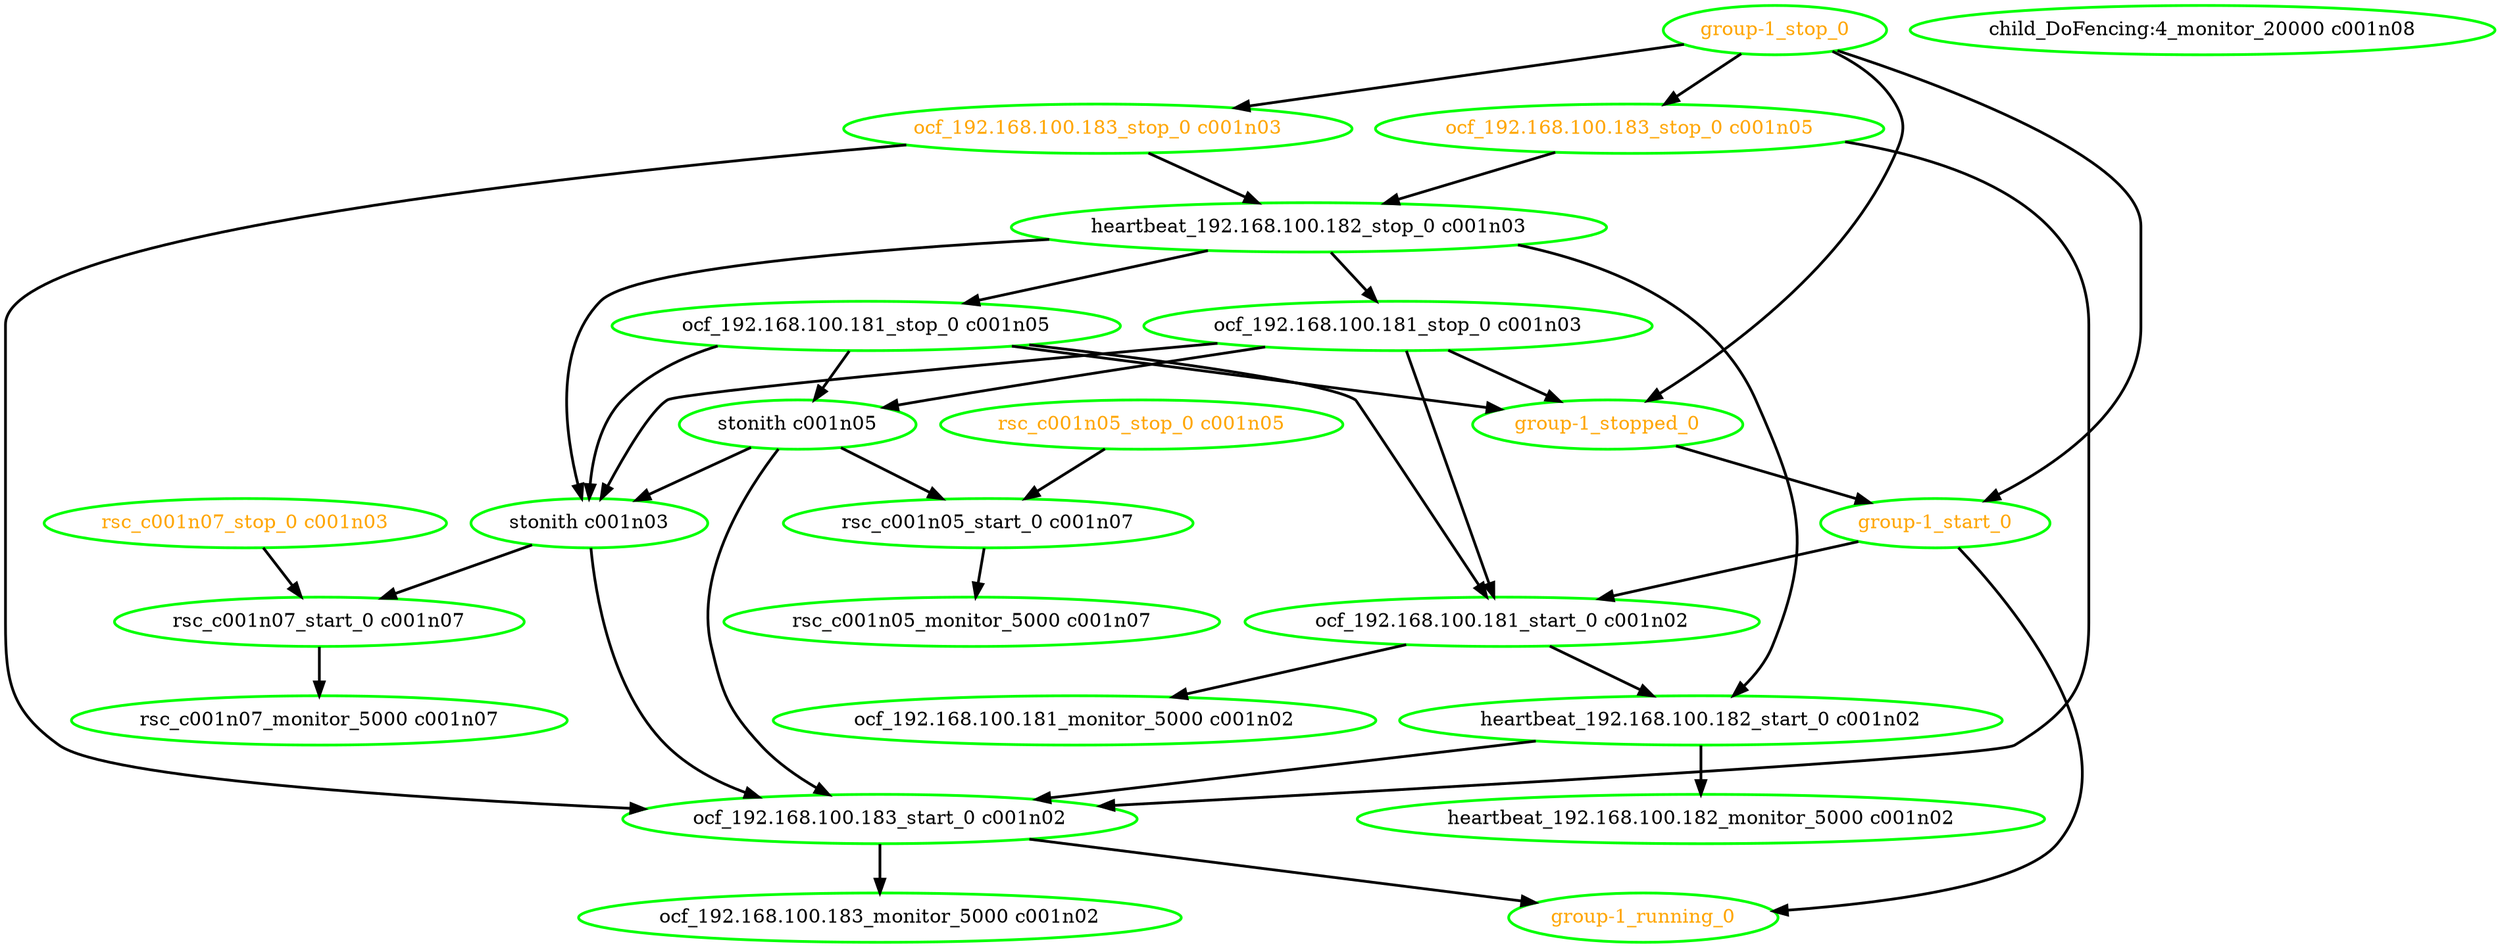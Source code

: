 digraph "g" {
	size = "30,30"
"ocf_192.168.100.183_stop_0 c001n03" [ style=bold color="green" fontcolor="orange" ]
"rsc_c001n07_stop_0 c001n03" [ style=bold color="green" fontcolor="orange" ]
"ocf_192.168.100.183_stop_0 c001n05" [ style=bold color="green" fontcolor="orange" ]
"rsc_c001n05_stop_0 c001n05" [ style=bold color="green" fontcolor="orange" ]
"ocf_192.168.100.183_start_0 c001n02" [ style=bold color="green" fontcolor="black" ]
"ocf_192.168.100.183_monitor_5000 c001n02" [ style=bold color="green" fontcolor="black" ]
"heartbeat_192.168.100.182_stop_0 c001n03" [ style=bold color="green" fontcolor="black" ]
"heartbeat_192.168.100.182_start_0 c001n02" [ style=bold color="green" fontcolor="black" ]
"heartbeat_192.168.100.182_monitor_5000 c001n02" [ style=bold color="green" fontcolor="black" ]
"ocf_192.168.100.181_stop_0 c001n03" [ style=bold color="green" fontcolor="black" ]
"ocf_192.168.100.181_stop_0 c001n05" [ style=bold color="green" fontcolor="black" ]
"ocf_192.168.100.181_start_0 c001n02" [ style=bold color="green" fontcolor="black" ]
"ocf_192.168.100.181_monitor_5000 c001n02" [ style=bold color="green" fontcolor="black" ]
"group-1_start_0" [ style=bold color="green" fontcolor="orange" ]
"group-1_running_0" [ style=bold color="green" fontcolor="orange" ]
"group-1_stop_0" [ style=bold color="green" fontcolor="orange" ]
"group-1_stopped_0" [ style=bold color="green" fontcolor="orange" ]
"rsc_c001n05_start_0 c001n07" [ style=bold color="green" fontcolor="black" ]
"rsc_c001n05_monitor_5000 c001n07" [ style=bold color="green" fontcolor="black" ]
"rsc_c001n07_start_0 c001n07" [ style=bold color="green" fontcolor="black" ]
"rsc_c001n07_monitor_5000 c001n07" [ style=bold color="green" fontcolor="black" ]
"child_DoFencing:4_monitor_20000 c001n08" [ style=bold color="green" fontcolor="black" ]
"stonith c001n03" [ style=bold color="green" fontcolor="black" ]
"stonith c001n05" [ style=bold color="green" fontcolor="black" ]
"group-1_stop_0" -> "ocf_192.168.100.183_stop_0 c001n03" [ style = bold]
"group-1_stop_0" -> "ocf_192.168.100.183_stop_0 c001n05" [ style = bold]
"ocf_192.168.100.183_stop_0 c001n03" -> "ocf_192.168.100.183_start_0 c001n02" [ style = bold]
"ocf_192.168.100.183_stop_0 c001n05" -> "ocf_192.168.100.183_start_0 c001n02" [ style = bold]
"heartbeat_192.168.100.182_start_0 c001n02" -> "ocf_192.168.100.183_start_0 c001n02" [ style = bold]
"stonith c001n03" -> "ocf_192.168.100.183_start_0 c001n02" [ style = bold]
"stonith c001n05" -> "ocf_192.168.100.183_start_0 c001n02" [ style = bold]
"ocf_192.168.100.183_start_0 c001n02" -> "ocf_192.168.100.183_monitor_5000 c001n02" [ style = bold]
"ocf_192.168.100.183_stop_0 c001n03" -> "heartbeat_192.168.100.182_stop_0 c001n03" [ style = bold]
"ocf_192.168.100.183_stop_0 c001n05" -> "heartbeat_192.168.100.182_stop_0 c001n03" [ style = bold]
"heartbeat_192.168.100.182_stop_0 c001n03" -> "heartbeat_192.168.100.182_start_0 c001n02" [ style = bold]
"ocf_192.168.100.181_start_0 c001n02" -> "heartbeat_192.168.100.182_start_0 c001n02" [ style = bold]
"heartbeat_192.168.100.182_start_0 c001n02" -> "heartbeat_192.168.100.182_monitor_5000 c001n02" [ style = bold]
"heartbeat_192.168.100.182_stop_0 c001n03" -> "ocf_192.168.100.181_stop_0 c001n03" [ style = bold]
"heartbeat_192.168.100.182_stop_0 c001n03" -> "ocf_192.168.100.181_stop_0 c001n05" [ style = bold]
"ocf_192.168.100.181_stop_0 c001n03" -> "ocf_192.168.100.181_start_0 c001n02" [ style = bold]
"ocf_192.168.100.181_stop_0 c001n05" -> "ocf_192.168.100.181_start_0 c001n02" [ style = bold]
"group-1_start_0" -> "ocf_192.168.100.181_start_0 c001n02" [ style = bold]
"ocf_192.168.100.181_start_0 c001n02" -> "ocf_192.168.100.181_monitor_5000 c001n02" [ style = bold]
"group-1_stop_0" -> "group-1_start_0" [ style = bold]
"group-1_stopped_0" -> "group-1_start_0" [ style = bold]
"ocf_192.168.100.183_start_0 c001n02" -> "group-1_running_0" [ style = bold]
"group-1_start_0" -> "group-1_running_0" [ style = bold]
"ocf_192.168.100.181_stop_0 c001n03" -> "group-1_stopped_0" [ style = bold]
"ocf_192.168.100.181_stop_0 c001n05" -> "group-1_stopped_0" [ style = bold]
"group-1_stop_0" -> "group-1_stopped_0" [ style = bold]
"rsc_c001n05_stop_0 c001n05" -> "rsc_c001n05_start_0 c001n07" [ style = bold]
"stonith c001n05" -> "rsc_c001n05_start_0 c001n07" [ style = bold]
"rsc_c001n05_start_0 c001n07" -> "rsc_c001n05_monitor_5000 c001n07" [ style = bold]
"rsc_c001n07_stop_0 c001n03" -> "rsc_c001n07_start_0 c001n07" [ style = bold]
"stonith c001n03" -> "rsc_c001n07_start_0 c001n07" [ style = bold]
"rsc_c001n07_start_0 c001n07" -> "rsc_c001n07_monitor_5000 c001n07" [ style = bold]
"heartbeat_192.168.100.182_stop_0 c001n03" -> "stonith c001n03" [ style = bold]
"ocf_192.168.100.181_stop_0 c001n03" -> "stonith c001n03" [ style = bold]
"ocf_192.168.100.181_stop_0 c001n05" -> "stonith c001n03" [ style = bold]
"stonith c001n05" -> "stonith c001n03" [ style = bold]
"ocf_192.168.100.181_stop_0 c001n03" -> "stonith c001n05" [ style = bold]
"ocf_192.168.100.181_stop_0 c001n05" -> "stonith c001n05" [ style = bold]
}
